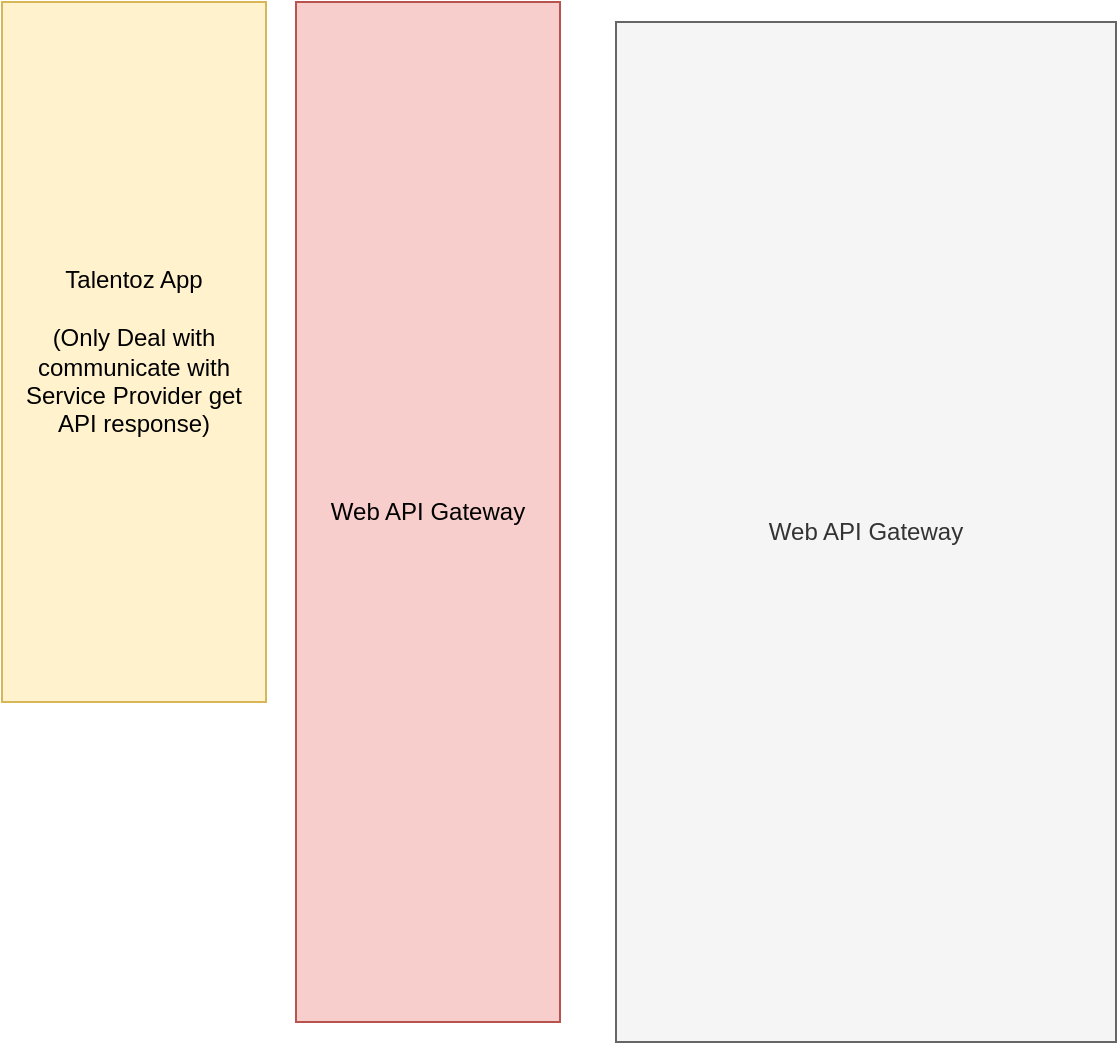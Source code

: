 <mxfile version="20.0.4" type="github">
  <diagram id="NsxCB-QqvoKfSkn2WVq3" name="Page-1">
    <mxGraphModel dx="868" dy="450" grid="1" gridSize="10" guides="1" tooltips="1" connect="1" arrows="1" fold="1" page="1" pageScale="1" pageWidth="827" pageHeight="1169" math="0" shadow="0">
      <root>
        <mxCell id="0" />
        <mxCell id="1" parent="0" />
        <mxCell id="25oaMbJbK_RTb96W0AZA-1" value="Talentoz App&lt;br&gt;&lt;br&gt;(Only Deal with communicate with Service Provider get API response)" style="whiteSpace=wrap;html=1;fillColor=#fff2cc;strokeColor=#d6b656;" vertex="1" parent="1">
          <mxGeometry x="293" y="80" width="132" height="350" as="geometry" />
        </mxCell>
        <mxCell id="25oaMbJbK_RTb96W0AZA-2" value="Web API Gateway" style="whiteSpace=wrap;html=1;fillColor=#f8cecc;strokeColor=#b85450;" vertex="1" parent="1">
          <mxGeometry x="440" y="80" width="132" height="510" as="geometry" />
        </mxCell>
        <mxCell id="25oaMbJbK_RTb96W0AZA-3" value="Web API Gateway" style="whiteSpace=wrap;html=1;fillColor=#f5f5f5;strokeColor=#666666;fontColor=#333333;" vertex="1" parent="1">
          <mxGeometry x="600" y="90" width="250" height="510" as="geometry" />
        </mxCell>
      </root>
    </mxGraphModel>
  </diagram>
</mxfile>
